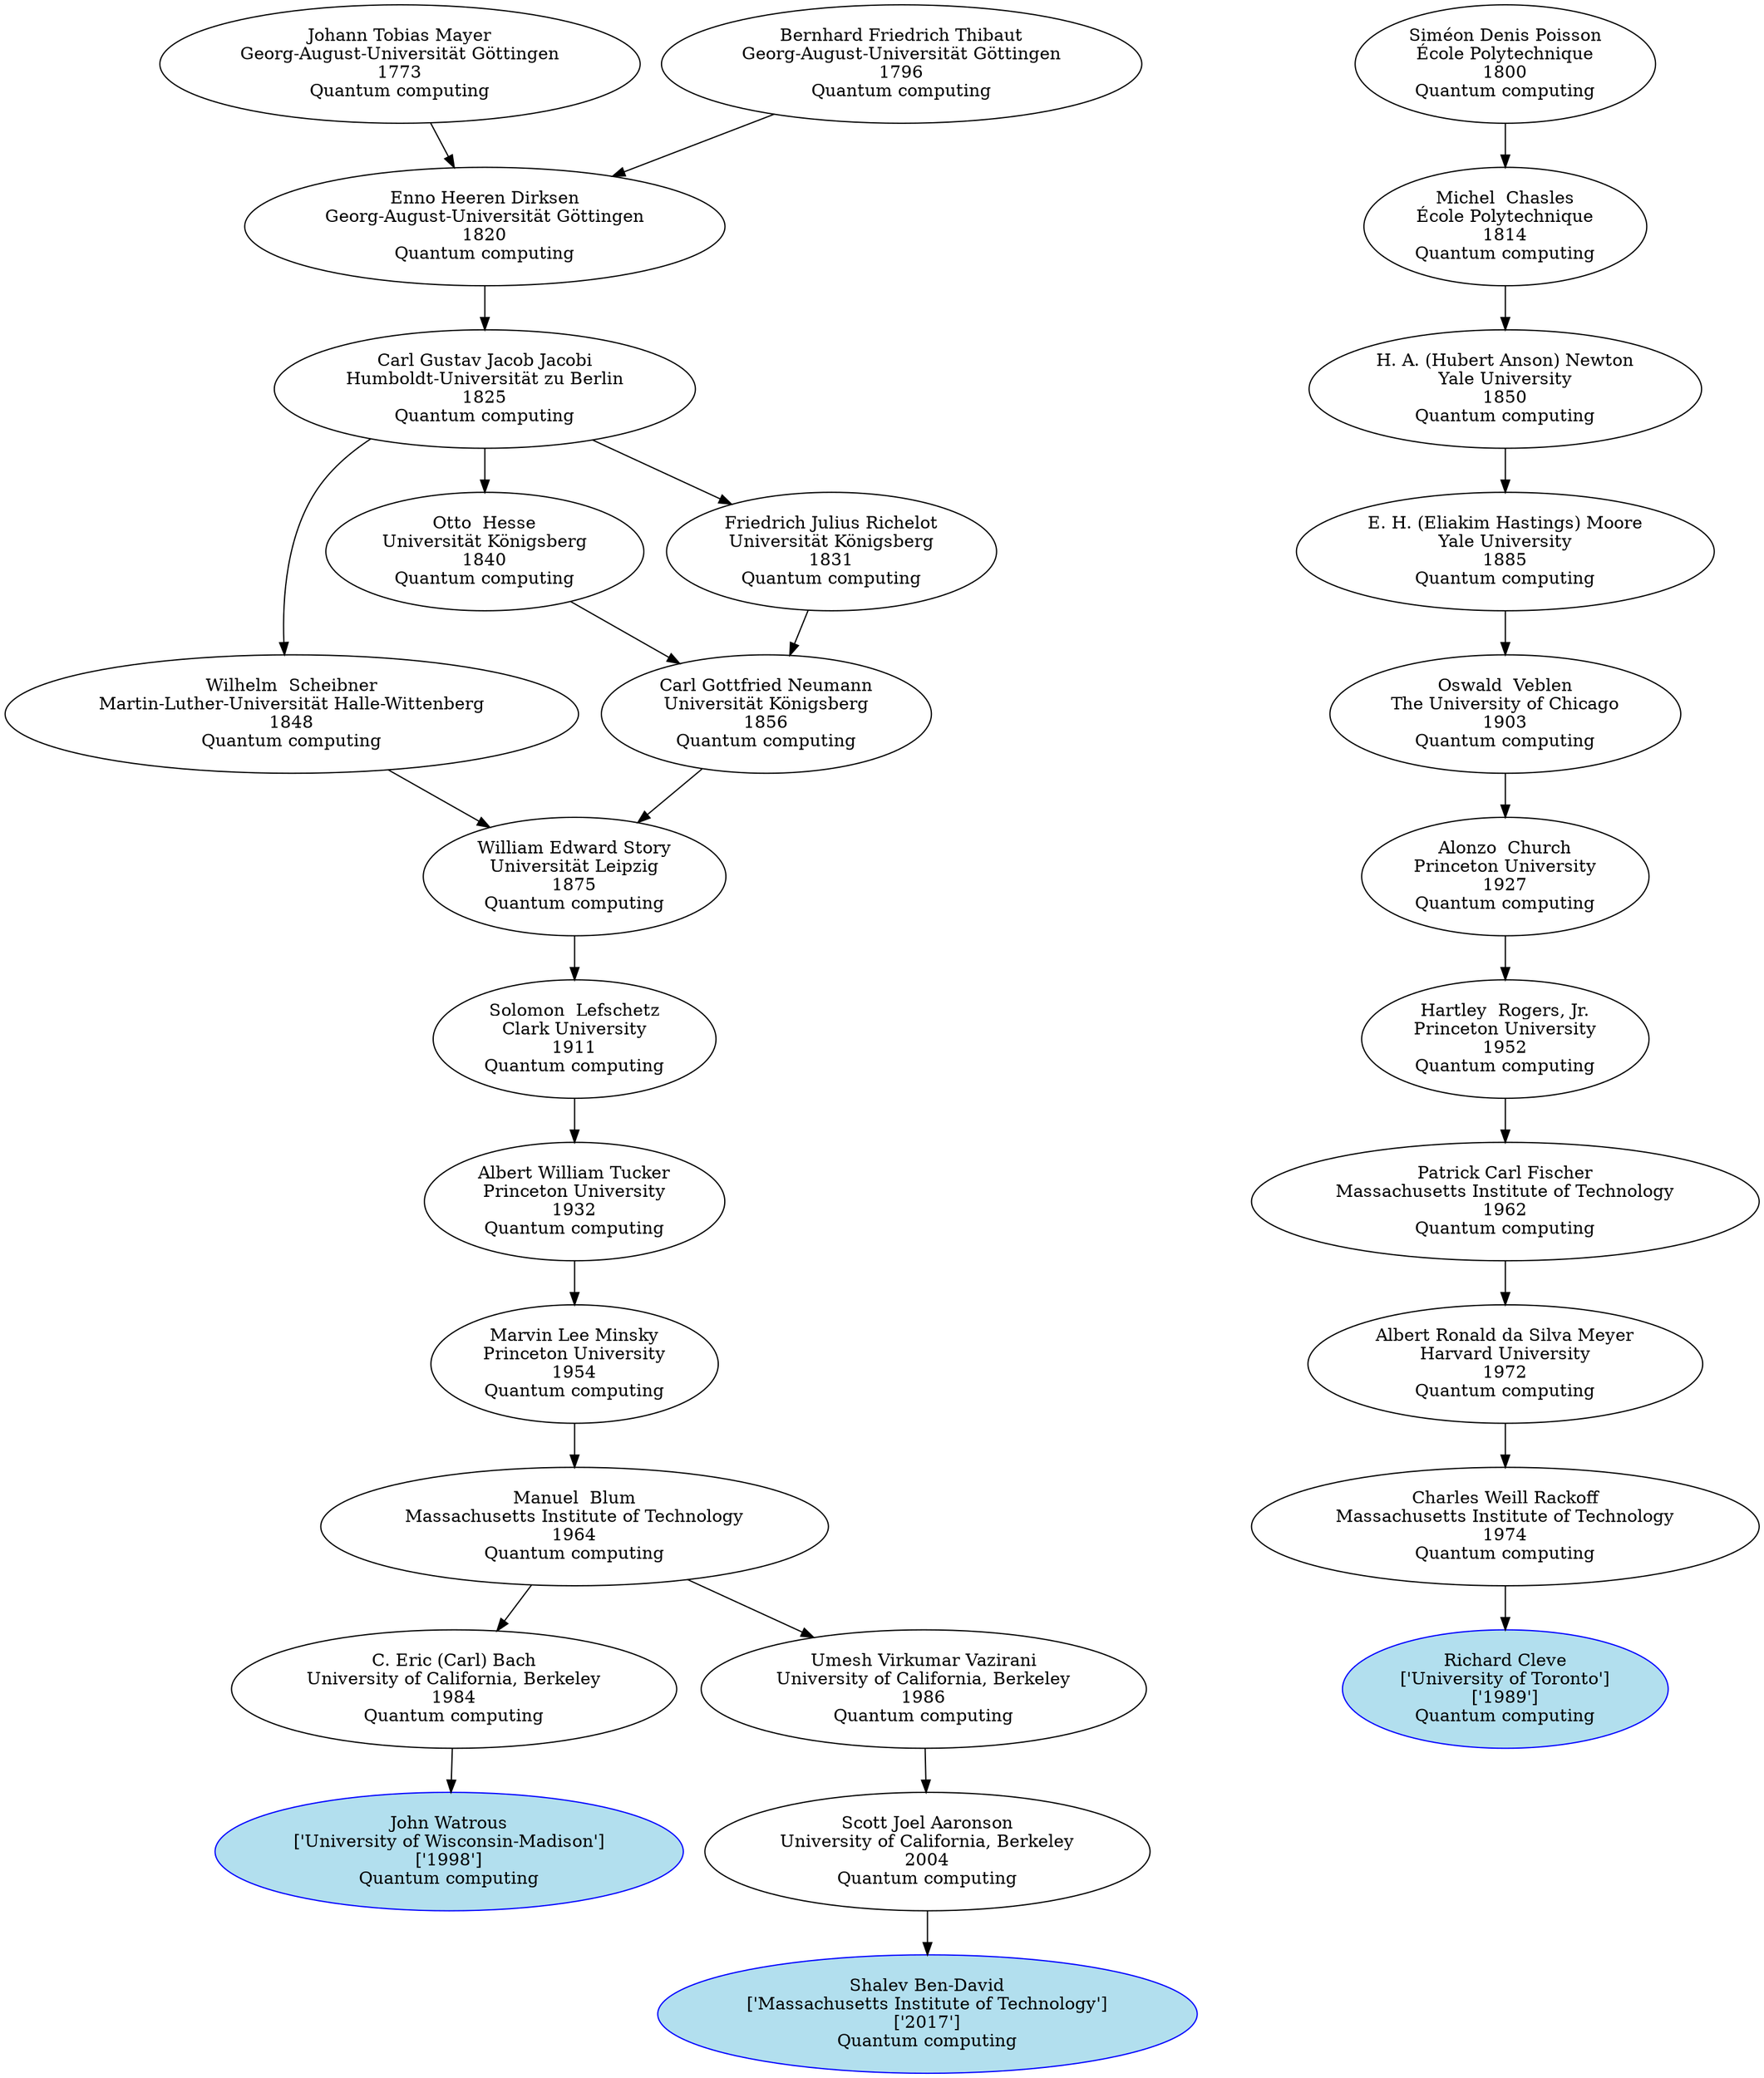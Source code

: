 digraph "Academic Genealogy for Quantum computing" {
	251553 [label="Shalev Ben-David
['Massachusetts Institute of Technology']
['2017']
Quantum computing" color=blue fillcolor=lightblue2 style=filled]
	81270 [label="Richard Cleve
['University of Toronto']
['1989']
Quantum computing" color=blue fillcolor=lightblue2 style=filled]
	75330 [label="John Watrous
['University of Wisconsin-Madison']
['1998']
Quantum computing" color=blue fillcolor=lightblue2 style=filled]
	109495 [label="Scott Joel Aaronson
University of California, Berkeley
2004
Quantum computing"]
	81229 [label="Charles Weill Rackoff
Massachusetts Institute of Technology
1974
Quantum computing"]
	11563 [label="C. Eric (Carl) Bach
University of California, Berkeley
1984
Quantum computing"]
	38686 [label="Umesh Virkumar Vazirani
University of California, Berkeley
1986
Quantum computing"]
	25184 [label="Albert Ronald da Silva Meyer
Harvard University
1972
Quantum computing"]
	13373 [label="Manuel  Blum
Massachusetts Institute of Technology
1964
Quantum computing"]
	13297 [label="Patrick Carl Fischer
Massachusetts Institute of Technology
1962
Quantum computing"]
	6869 [label="Marvin Lee Minsky
Princeton University
1954
Quantum computing"]
	8021 [label="Hartley  Rogers, Jr.
Princeton University
1952
Quantum computing"]
	8581 [label="Albert William Tucker
Princeton University
1932
Quantum computing"]
	8011 [label="Alonzo  Church
Princeton University
1927
Quantum computing"]
	7461 [label="Solomon  Lefschetz
Clark University
1911
Quantum computing"]
	805 [label="Oswald  Veblen
The University of Chicago
1903
Quantum computing"]
	7451 [label="William Edward Story
Universität Leipzig
1875
Quantum computing"]
	806 [label="E. H. (Eliakim Hastings) Moore
Yale University
1885
Quantum computing"]
	32858 [label="Carl Gottfried Neumann
Universität Königsberg
1856
Quantum computing"]
	18589 [label="Wilhelm  Scheibner
Martin-Luther-Universität Halle-Wittenberg
1848
Quantum computing"]
	7865 [label="H. A. (Hubert Anson) Newton
Yale University
1850
Quantum computing"]
	46967 [label="Otto  Hesse
Universität Königsberg
1840
Quantum computing"]
	57706 [label="Friedrich Julius Richelot
Universität Königsberg
1831
Quantum computing"]
	15635 [label="Carl Gustav Jacob Jacobi
Humboldt-Universität zu Berlin
1825
Quantum computing"]
	26995 [label="Michel  Chasles
École Polytechnique
1814
Quantum computing"]
	41423 [label="Enno Heeren Dirksen
Georg-August-Universität Göttingen
1820
Quantum computing"]
	17865 [label="Siméon Denis Poisson
École Polytechnique
1800
Quantum computing"]
	57659 [label="Johann Tobias Mayer
Georg-August-Universität Göttingen
1773
Quantum computing"]
	57667 [label="Bernhard Friedrich Thibaut
Georg-August-Universität Göttingen
1796
Quantum computing"]
	109495 -> 251553
	81229 -> 81270
	11563 -> 75330
	38686 -> 109495
	25184 -> 81229
	13373 -> 11563
	13373 -> 38686
	13297 -> 25184
	6869 -> 13373
	8021 -> 13297
	8581 -> 6869
	8011 -> 8021
	7461 -> 8581
	805 -> 8011
	7451 -> 7461
	806 -> 805
	32858 -> 7451
	18589 -> 7451
	7865 -> 806
	46967 -> 32858
	57706 -> 32858
	15635 -> 18589
	26995 -> 7865
	15635 -> 46967
	15635 -> 57706
	41423 -> 15635
	17865 -> 26995
	57659 -> 41423
	57667 -> 41423
}
